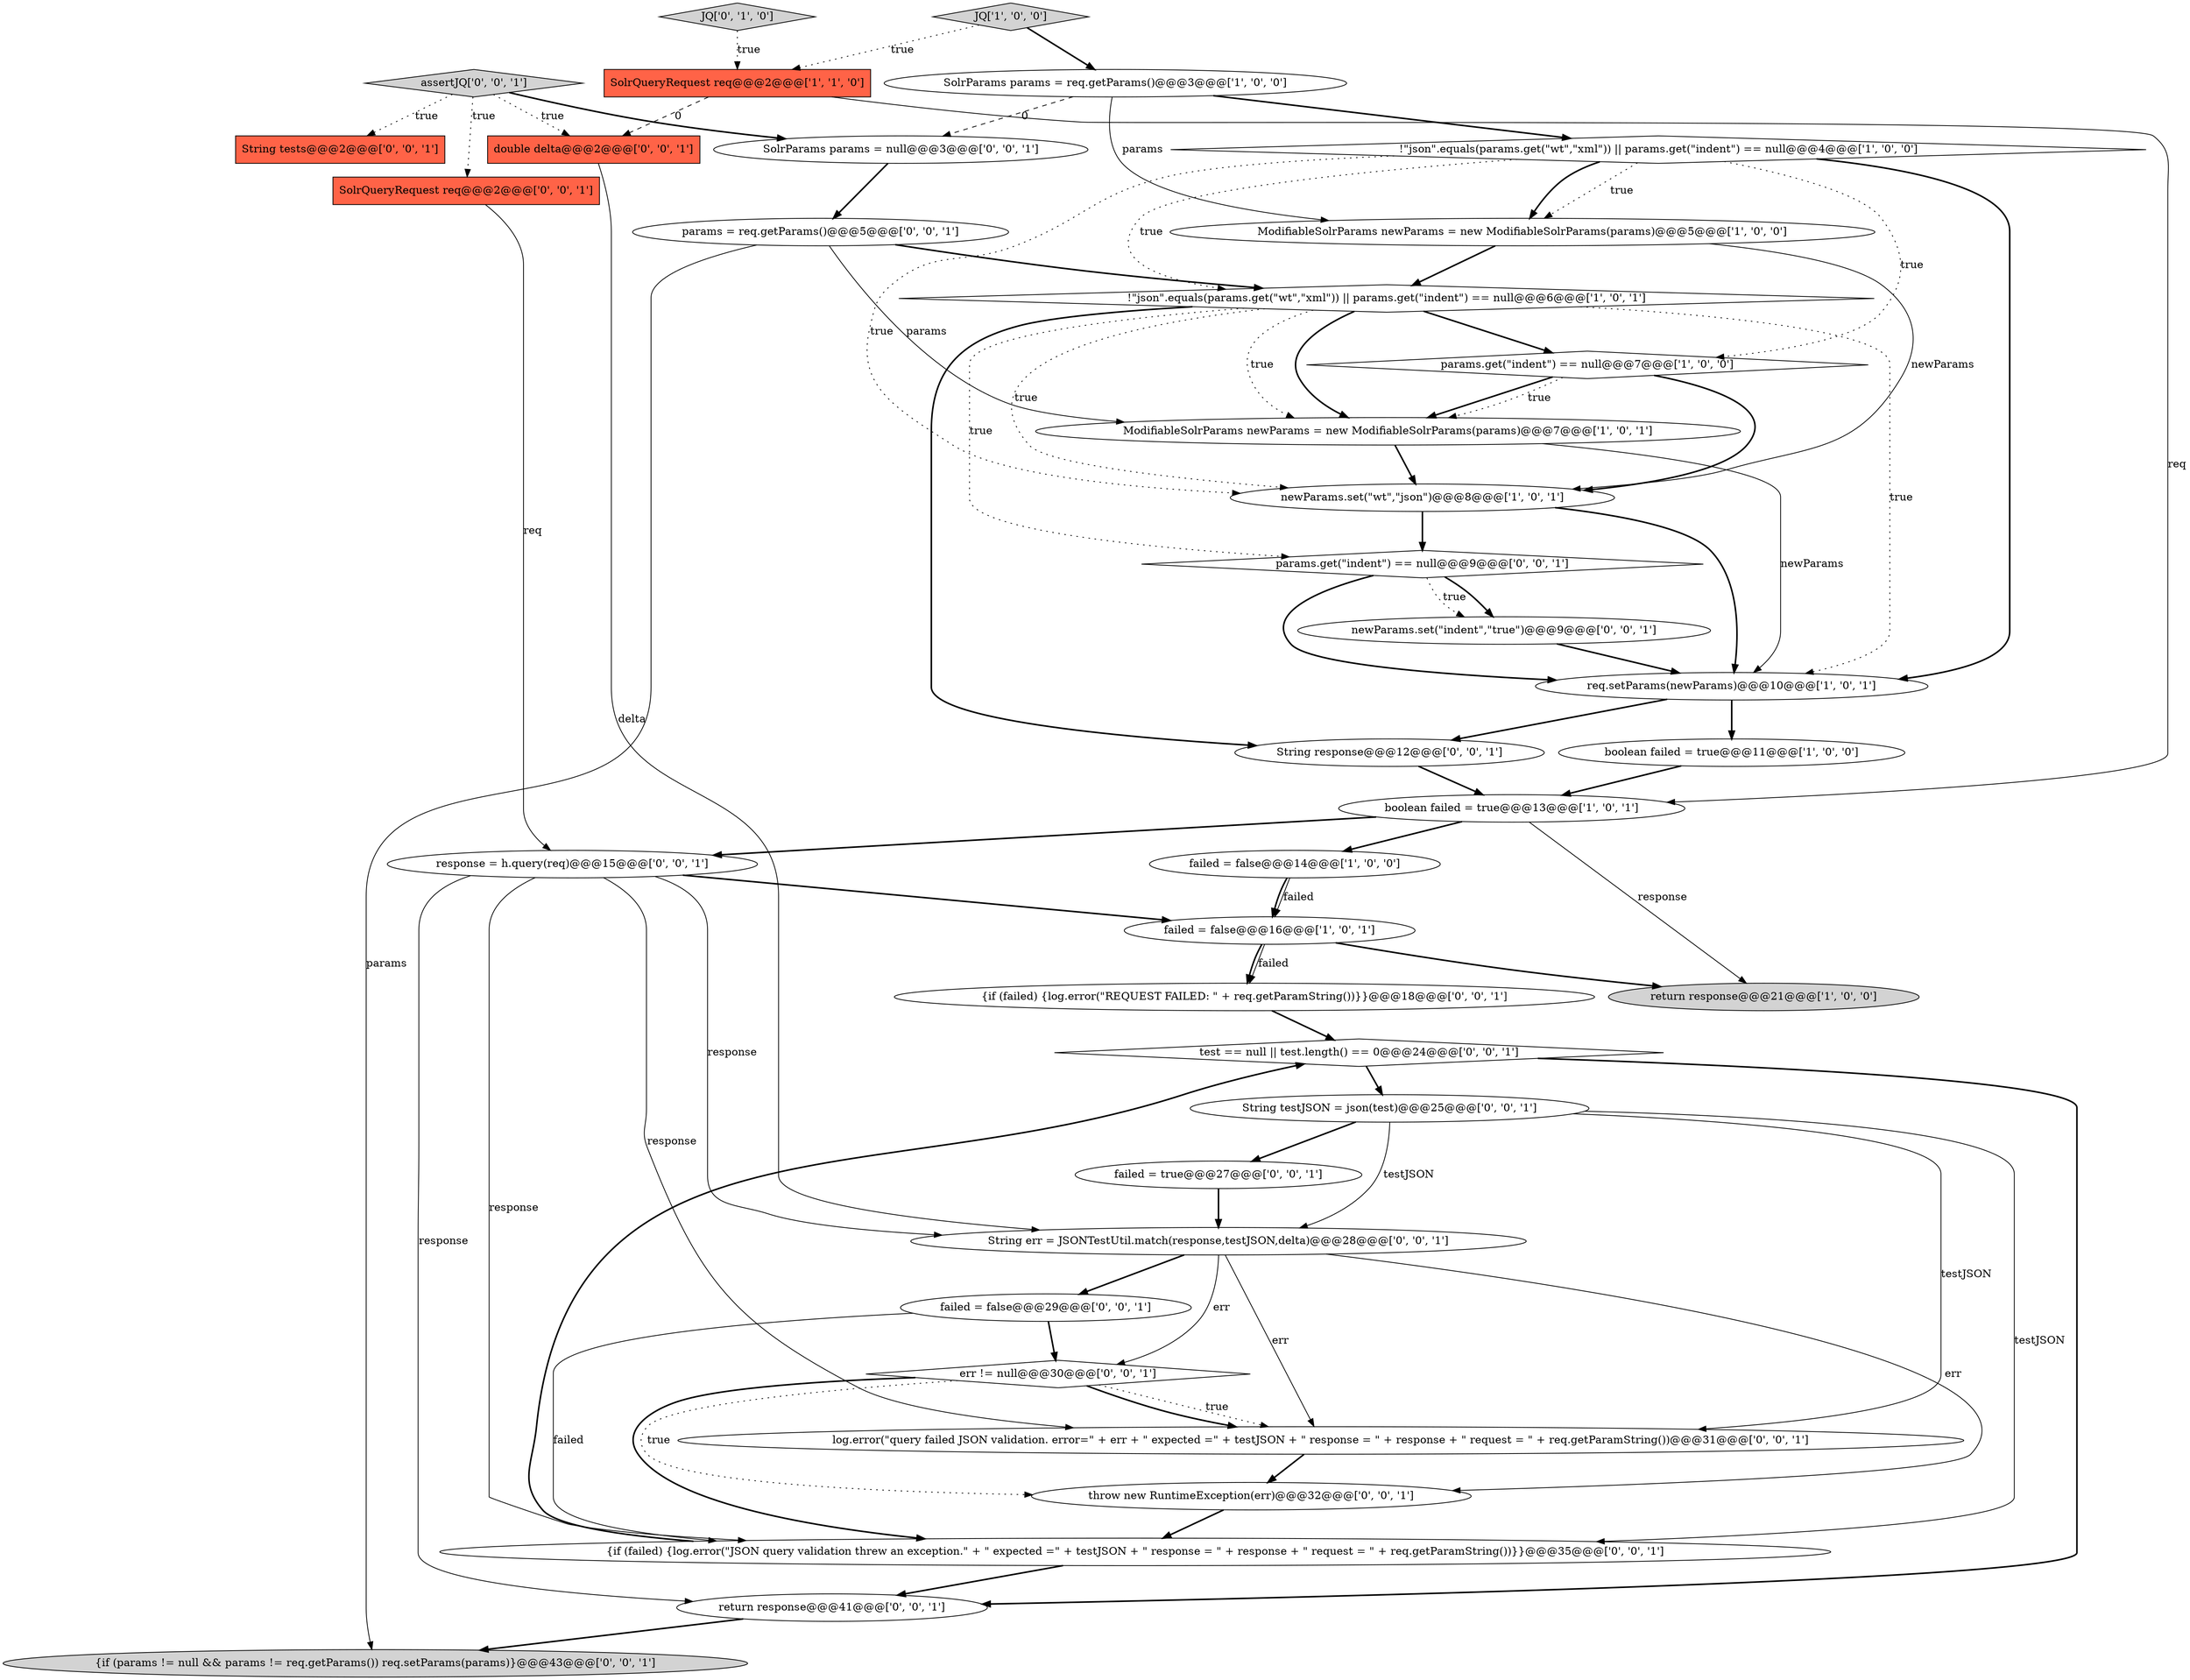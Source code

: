 digraph {
5 [style = filled, label = "return response@@@21@@@['1', '0', '0']", fillcolor = lightgray, shape = ellipse image = "AAA0AAABBB1BBB"];
10 [style = filled, label = "newParams.set(\"wt\",\"json\")@@@8@@@['1', '0', '1']", fillcolor = white, shape = ellipse image = "AAA0AAABBB1BBB"];
36 [style = filled, label = "response = h.query(req)@@@15@@@['0', '0', '1']", fillcolor = white, shape = ellipse image = "AAA0AAABBB3BBB"];
16 [style = filled, label = "assertJQ['0', '0', '1']", fillcolor = lightgray, shape = diamond image = "AAA0AAABBB3BBB"];
1 [style = filled, label = "ModifiableSolrParams newParams = new ModifiableSolrParams(params)@@@5@@@['1', '0', '0']", fillcolor = white, shape = ellipse image = "AAA0AAABBB1BBB"];
15 [style = filled, label = "JQ['0', '1', '0']", fillcolor = lightgray, shape = diamond image = "AAA0AAABBB2BBB"];
7 [style = filled, label = "ModifiableSolrParams newParams = new ModifiableSolrParams(params)@@@7@@@['1', '0', '1']", fillcolor = white, shape = ellipse image = "AAA0AAABBB1BBB"];
17 [style = filled, label = "SolrQueryRequest req@@@2@@@['0', '0', '1']", fillcolor = tomato, shape = box image = "AAA0AAABBB3BBB"];
13 [style = filled, label = "SolrParams params = req.getParams()@@@3@@@['1', '0', '0']", fillcolor = white, shape = ellipse image = "AAA0AAABBB1BBB"];
6 [style = filled, label = "req.setParams(newParams)@@@10@@@['1', '0', '1']", fillcolor = white, shape = ellipse image = "AAA0AAABBB1BBB"];
8 [style = filled, label = "!\"json\".equals(params.get(\"wt\",\"xml\")) || params.get(\"indent\") == null@@@6@@@['1', '0', '1']", fillcolor = white, shape = diamond image = "AAA0AAABBB1BBB"];
34 [style = filled, label = "String err = JSONTestUtil.match(response,testJSON,delta)@@@28@@@['0', '0', '1']", fillcolor = white, shape = ellipse image = "AAA0AAABBB3BBB"];
22 [style = filled, label = "String tests@@@2@@@['0', '0', '1']", fillcolor = tomato, shape = box image = "AAA0AAABBB3BBB"];
18 [style = filled, label = "err != null@@@30@@@['0', '0', '1']", fillcolor = white, shape = diamond image = "AAA0AAABBB3BBB"];
19 [style = filled, label = "return response@@@41@@@['0', '0', '1']", fillcolor = white, shape = ellipse image = "AAA0AAABBB3BBB"];
26 [style = filled, label = "{if (failed) {log.error(\"JSON query validation threw an exception.\" + \" expected =\" + testJSON + \" response = \" + response + \" request = \" + req.getParamString())}}@@@35@@@['0', '0', '1']", fillcolor = white, shape = ellipse image = "AAA0AAABBB3BBB"];
35 [style = filled, label = "{if (params != null && params != req.getParams()) req.setParams(params)}@@@43@@@['0', '0', '1']", fillcolor = lightgray, shape = ellipse image = "AAA0AAABBB3BBB"];
12 [style = filled, label = "SolrQueryRequest req@@@2@@@['1', '1', '0']", fillcolor = tomato, shape = box image = "AAA0AAABBB1BBB"];
4 [style = filled, label = "boolean failed = true@@@11@@@['1', '0', '0']", fillcolor = white, shape = ellipse image = "AAA0AAABBB1BBB"];
0 [style = filled, label = "failed = false@@@16@@@['1', '0', '1']", fillcolor = white, shape = ellipse image = "AAA0AAABBB1BBB"];
2 [style = filled, label = "params.get(\"indent\") == null@@@7@@@['1', '0', '0']", fillcolor = white, shape = diamond image = "AAA0AAABBB1BBB"];
3 [style = filled, label = "JQ['1', '0', '0']", fillcolor = lightgray, shape = diamond image = "AAA0AAABBB1BBB"];
37 [style = filled, label = "newParams.set(\"indent\",\"true\")@@@9@@@['0', '0', '1']", fillcolor = white, shape = ellipse image = "AAA0AAABBB3BBB"];
30 [style = filled, label = "String response@@@12@@@['0', '0', '1']", fillcolor = white, shape = ellipse image = "AAA0AAABBB3BBB"];
29 [style = filled, label = "throw new RuntimeException(err)@@@32@@@['0', '0', '1']", fillcolor = white, shape = ellipse image = "AAA0AAABBB3BBB"];
31 [style = filled, label = "{if (failed) {log.error(\"REQUEST FAILED: \" + req.getParamString())}}@@@18@@@['0', '0', '1']", fillcolor = white, shape = ellipse image = "AAA0AAABBB3BBB"];
24 [style = filled, label = "SolrParams params = null@@@3@@@['0', '0', '1']", fillcolor = white, shape = ellipse image = "AAA0AAABBB3BBB"];
33 [style = filled, label = "test == null || test.length() == 0@@@24@@@['0', '0', '1']", fillcolor = white, shape = diamond image = "AAA0AAABBB3BBB"];
21 [style = filled, label = "log.error(\"query failed JSON validation. error=\" + err + \" expected =\" + testJSON + \" response = \" + response + \" request = \" + req.getParamString())@@@31@@@['0', '0', '1']", fillcolor = white, shape = ellipse image = "AAA0AAABBB3BBB"];
23 [style = filled, label = "params.get(\"indent\") == null@@@9@@@['0', '0', '1']", fillcolor = white, shape = diamond image = "AAA0AAABBB3BBB"];
20 [style = filled, label = "String testJSON = json(test)@@@25@@@['0', '0', '1']", fillcolor = white, shape = ellipse image = "AAA0AAABBB3BBB"];
25 [style = filled, label = "failed = true@@@27@@@['0', '0', '1']", fillcolor = white, shape = ellipse image = "AAA0AAABBB3BBB"];
28 [style = filled, label = "failed = false@@@29@@@['0', '0', '1']", fillcolor = white, shape = ellipse image = "AAA0AAABBB3BBB"];
27 [style = filled, label = "params = req.getParams()@@@5@@@['0', '0', '1']", fillcolor = white, shape = ellipse image = "AAA0AAABBB3BBB"];
11 [style = filled, label = "failed = false@@@14@@@['1', '0', '0']", fillcolor = white, shape = ellipse image = "AAA0AAABBB1BBB"];
32 [style = filled, label = "double delta@@@2@@@['0', '0', '1']", fillcolor = tomato, shape = box image = "AAA0AAABBB3BBB"];
9 [style = filled, label = "!\"json\".equals(params.get(\"wt\",\"xml\")) || params.get(\"indent\") == null@@@4@@@['1', '0', '0']", fillcolor = white, shape = diamond image = "AAA0AAABBB1BBB"];
14 [style = filled, label = "boolean failed = true@@@13@@@['1', '0', '1']", fillcolor = white, shape = ellipse image = "AAA0AAABBB1BBB"];
8->10 [style = dotted, label="true"];
3->12 [style = dotted, label="true"];
16->22 [style = dotted, label="true"];
16->24 [style = bold, label=""];
9->8 [style = dotted, label="true"];
23->37 [style = dotted, label="true"];
8->23 [style = dotted, label="true"];
36->19 [style = solid, label="response"];
1->10 [style = solid, label="newParams"];
6->4 [style = bold, label=""];
10->6 [style = bold, label=""];
10->23 [style = bold, label=""];
34->28 [style = bold, label=""];
2->7 [style = bold, label=""];
7->10 [style = bold, label=""];
11->0 [style = bold, label=""];
8->6 [style = dotted, label="true"];
1->8 [style = bold, label=""];
25->34 [style = bold, label=""];
9->1 [style = dotted, label="true"];
18->29 [style = dotted, label="true"];
26->33 [style = bold, label=""];
20->26 [style = solid, label="testJSON"];
2->10 [style = bold, label=""];
33->20 [style = bold, label=""];
34->21 [style = solid, label="err"];
8->7 [style = dotted, label="true"];
14->11 [style = bold, label=""];
20->21 [style = solid, label="testJSON"];
3->13 [style = bold, label=""];
0->31 [style = solid, label="failed"];
18->26 [style = bold, label=""];
21->29 [style = bold, label=""];
36->21 [style = solid, label="response"];
34->18 [style = solid, label="err"];
9->2 [style = dotted, label="true"];
12->14 [style = solid, label="req"];
9->6 [style = bold, label=""];
0->31 [style = bold, label=""];
20->25 [style = bold, label=""];
11->0 [style = solid, label="failed"];
26->19 [style = bold, label=""];
27->8 [style = bold, label=""];
9->10 [style = dotted, label="true"];
8->2 [style = bold, label=""];
23->6 [style = bold, label=""];
18->21 [style = dotted, label="true"];
36->34 [style = solid, label="response"];
13->1 [style = solid, label="params"];
32->34 [style = solid, label="delta"];
37->6 [style = bold, label=""];
36->26 [style = solid, label="response"];
27->7 [style = solid, label="params"];
28->18 [style = bold, label=""];
19->35 [style = bold, label=""];
13->24 [style = dashed, label="0"];
4->14 [style = bold, label=""];
36->0 [style = bold, label=""];
33->19 [style = bold, label=""];
18->21 [style = bold, label=""];
8->7 [style = bold, label=""];
16->32 [style = dotted, label="true"];
14->5 [style = solid, label="response"];
13->9 [style = bold, label=""];
34->29 [style = solid, label="err"];
24->27 [style = bold, label=""];
0->5 [style = bold, label=""];
8->30 [style = bold, label=""];
23->37 [style = bold, label=""];
30->14 [style = bold, label=""];
27->35 [style = solid, label="params"];
7->6 [style = solid, label="newParams"];
28->26 [style = solid, label="failed"];
9->1 [style = bold, label=""];
17->36 [style = solid, label="req"];
31->33 [style = bold, label=""];
16->17 [style = dotted, label="true"];
12->32 [style = dashed, label="0"];
6->30 [style = bold, label=""];
20->34 [style = solid, label="testJSON"];
14->36 [style = bold, label=""];
15->12 [style = dotted, label="true"];
2->7 [style = dotted, label="true"];
29->26 [style = bold, label=""];
}
